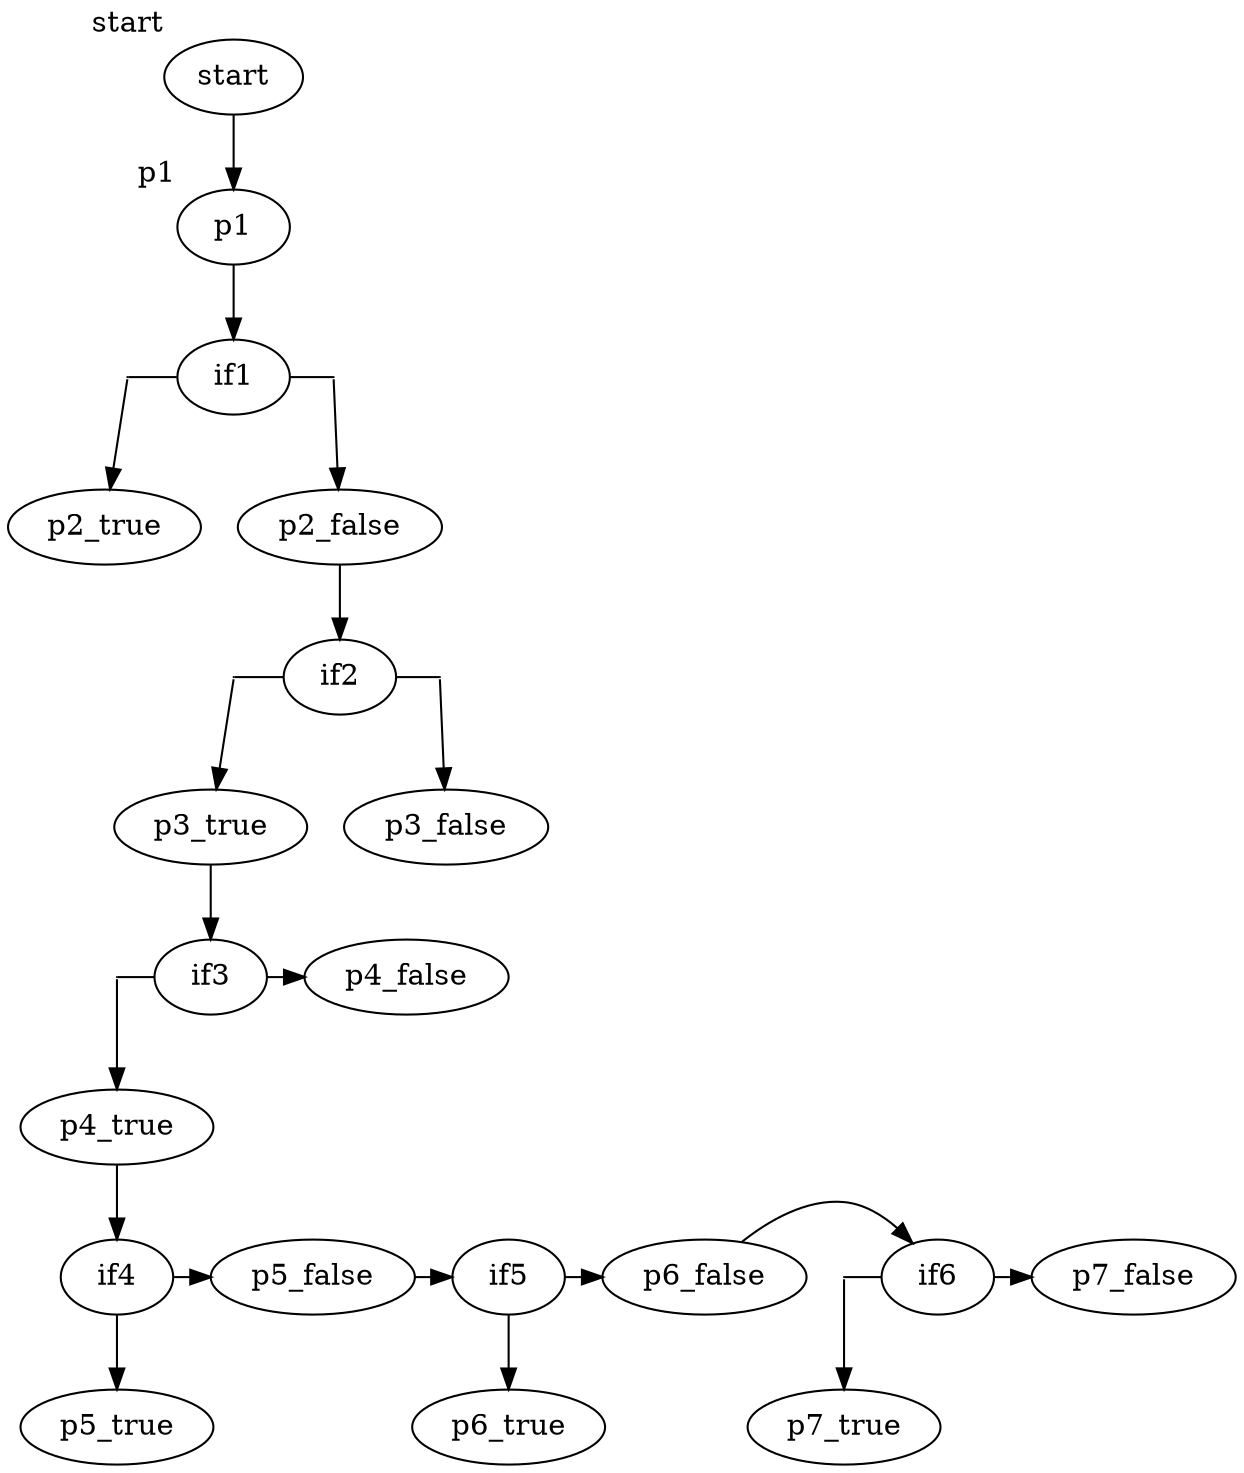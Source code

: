 digraph G {
  start -> p1
  p1 -> if1
  // if1 -> p2_true
  // if1 -> p2_false

  // start if1 code
  {
    node [shape=point, width=0]
    edge [dir=none]
    rank=same
    node_if1_true -> if1 [dir=none]
    if1 -> node_if1_false [dir=none]
  }
  node_if1_true -> p2_true
  node_if1_false -> p2_false
  // end if1 code

  // start if2 code
  p2_false -> if2
  {
    node [shape=point, width=0]
    edge [dir=none]
    rank=same
    node_if2_true -> if2 [dir=none]
    if2 -> node_if2_false [dir=none]
  }
  node_if2_true -> p3_true
  node_if2_false -> p3_false
  // end if2 code

  // start if3 code
  // right_same_level
  p3_true -> if3
  {
    node_if3_true[shape=point, width=0]
    rank=same
    node_if3_true -> if3 [dir=none]
    if3 -> p4_false
  }
  node_if3_true -> p4_true
  // end if3 code

  // start if4 code
  // right_same_level left_right_below
  p4_true -> if4
  {
    rank=same
    if4 -> p5_false
  }
  if4 -> p5_true
  // end if4 code

  // start if5 code
  // right_same_level left_right_below
  {
    rank=same
    p5_false -> if5
  }
  {
    rank=same
    if5 -> p6_false
  }
  if5 -> p6_true
  // end if5 code

  // start if6 code
  // right_same_level left_right_below
  {
    rank=same
    p6_false -> if6
  }
  {
    node_if6_true[shape=point, width=0]
    rank=same
    node_if6_true -> if6 [dir=none]
    if6 -> p7_false
  }
  node_if6_true -> p7_true
  // end if6 code

  start[xlabel="start"]
  p1[xlabel="p1"]

}
